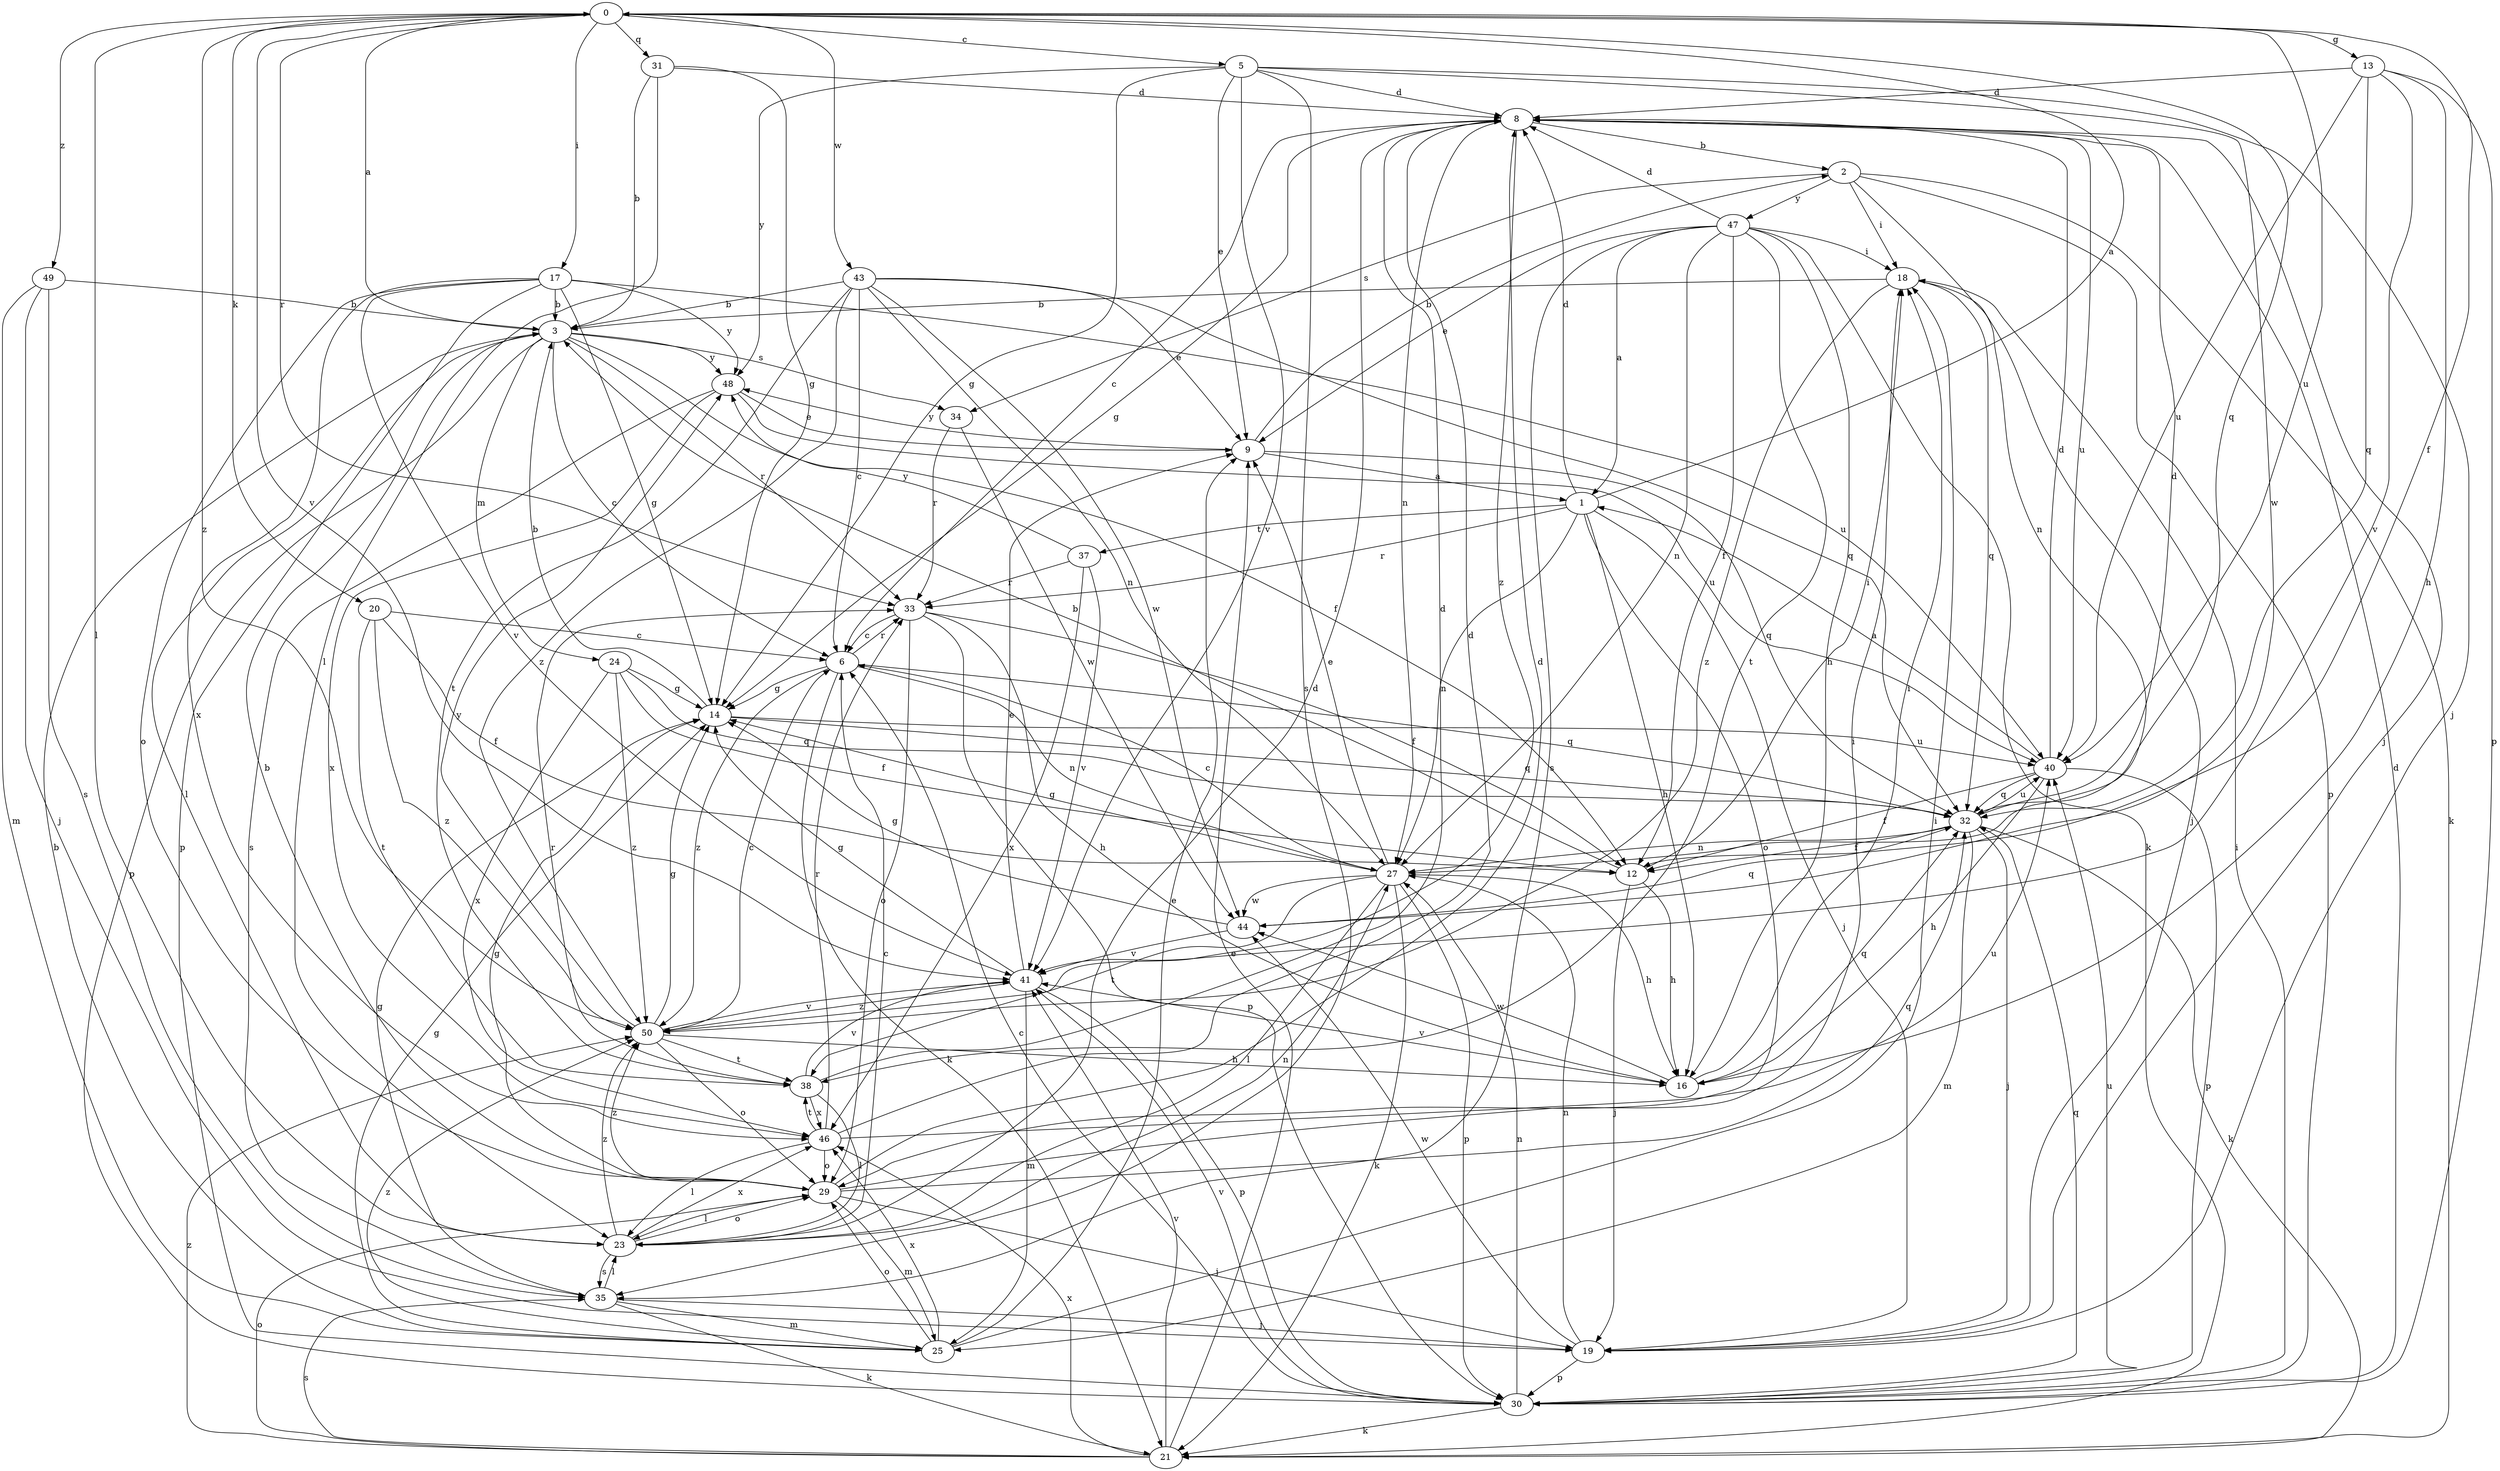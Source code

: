 strict digraph  {
0;
1;
2;
3;
5;
6;
8;
9;
12;
13;
14;
16;
17;
18;
19;
20;
21;
23;
24;
25;
27;
29;
30;
31;
32;
33;
34;
35;
37;
38;
40;
41;
43;
44;
46;
47;
48;
49;
50;
0 -> 5  [label=c];
0 -> 12  [label=f];
0 -> 13  [label=g];
0 -> 17  [label=i];
0 -> 20  [label=k];
0 -> 23  [label=l];
0 -> 31  [label=q];
0 -> 32  [label=q];
0 -> 33  [label=r];
0 -> 40  [label=u];
0 -> 41  [label=v];
0 -> 43  [label=w];
0 -> 49  [label=z];
0 -> 50  [label=z];
1 -> 0  [label=a];
1 -> 8  [label=d];
1 -> 16  [label=h];
1 -> 19  [label=j];
1 -> 27  [label=n];
1 -> 29  [label=o];
1 -> 33  [label=r];
1 -> 37  [label=t];
2 -> 18  [label=i];
2 -> 21  [label=k];
2 -> 27  [label=n];
2 -> 30  [label=p];
2 -> 34  [label=s];
2 -> 47  [label=y];
3 -> 0  [label=a];
3 -> 6  [label=c];
3 -> 12  [label=f];
3 -> 23  [label=l];
3 -> 24  [label=m];
3 -> 30  [label=p];
3 -> 33  [label=r];
3 -> 34  [label=s];
3 -> 48  [label=y];
5 -> 8  [label=d];
5 -> 9  [label=e];
5 -> 14  [label=g];
5 -> 19  [label=j];
5 -> 35  [label=s];
5 -> 41  [label=v];
5 -> 44  [label=w];
5 -> 48  [label=y];
6 -> 14  [label=g];
6 -> 21  [label=k];
6 -> 27  [label=n];
6 -> 32  [label=q];
6 -> 33  [label=r];
6 -> 50  [label=z];
8 -> 2  [label=b];
8 -> 6  [label=c];
8 -> 14  [label=g];
8 -> 19  [label=j];
8 -> 27  [label=n];
8 -> 40  [label=u];
8 -> 50  [label=z];
9 -> 1  [label=a];
9 -> 2  [label=b];
9 -> 32  [label=q];
9 -> 48  [label=y];
12 -> 3  [label=b];
12 -> 16  [label=h];
12 -> 18  [label=i];
12 -> 19  [label=j];
13 -> 8  [label=d];
13 -> 16  [label=h];
13 -> 30  [label=p];
13 -> 32  [label=q];
13 -> 40  [label=u];
13 -> 41  [label=v];
14 -> 3  [label=b];
14 -> 32  [label=q];
14 -> 40  [label=u];
16 -> 18  [label=i];
16 -> 32  [label=q];
16 -> 41  [label=v];
16 -> 44  [label=w];
17 -> 3  [label=b];
17 -> 14  [label=g];
17 -> 29  [label=o];
17 -> 30  [label=p];
17 -> 40  [label=u];
17 -> 41  [label=v];
17 -> 46  [label=x];
17 -> 48  [label=y];
18 -> 3  [label=b];
18 -> 19  [label=j];
18 -> 32  [label=q];
18 -> 50  [label=z];
19 -> 27  [label=n];
19 -> 30  [label=p];
19 -> 44  [label=w];
20 -> 6  [label=c];
20 -> 12  [label=f];
20 -> 38  [label=t];
20 -> 50  [label=z];
21 -> 9  [label=e];
21 -> 29  [label=o];
21 -> 35  [label=s];
21 -> 41  [label=v];
21 -> 46  [label=x];
21 -> 50  [label=z];
23 -> 6  [label=c];
23 -> 8  [label=d];
23 -> 27  [label=n];
23 -> 29  [label=o];
23 -> 35  [label=s];
23 -> 46  [label=x];
23 -> 50  [label=z];
24 -> 12  [label=f];
24 -> 14  [label=g];
24 -> 32  [label=q];
24 -> 46  [label=x];
24 -> 50  [label=z];
25 -> 3  [label=b];
25 -> 9  [label=e];
25 -> 14  [label=g];
25 -> 18  [label=i];
25 -> 29  [label=o];
25 -> 46  [label=x];
25 -> 50  [label=z];
27 -> 6  [label=c];
27 -> 9  [label=e];
27 -> 14  [label=g];
27 -> 16  [label=h];
27 -> 21  [label=k];
27 -> 23  [label=l];
27 -> 30  [label=p];
27 -> 38  [label=t];
27 -> 44  [label=w];
29 -> 3  [label=b];
29 -> 8  [label=d];
29 -> 14  [label=g];
29 -> 18  [label=i];
29 -> 19  [label=j];
29 -> 23  [label=l];
29 -> 25  [label=m];
29 -> 32  [label=q];
29 -> 50  [label=z];
30 -> 6  [label=c];
30 -> 8  [label=d];
30 -> 18  [label=i];
30 -> 21  [label=k];
30 -> 27  [label=n];
30 -> 32  [label=q];
30 -> 40  [label=u];
30 -> 41  [label=v];
31 -> 3  [label=b];
31 -> 8  [label=d];
31 -> 14  [label=g];
31 -> 23  [label=l];
32 -> 8  [label=d];
32 -> 12  [label=f];
32 -> 19  [label=j];
32 -> 21  [label=k];
32 -> 25  [label=m];
32 -> 27  [label=n];
32 -> 40  [label=u];
33 -> 6  [label=c];
33 -> 12  [label=f];
33 -> 16  [label=h];
33 -> 29  [label=o];
33 -> 30  [label=p];
34 -> 33  [label=r];
34 -> 44  [label=w];
35 -> 14  [label=g];
35 -> 19  [label=j];
35 -> 21  [label=k];
35 -> 23  [label=l];
35 -> 25  [label=m];
37 -> 33  [label=r];
37 -> 41  [label=v];
37 -> 46  [label=x];
37 -> 48  [label=y];
38 -> 8  [label=d];
38 -> 23  [label=l];
38 -> 33  [label=r];
38 -> 41  [label=v];
38 -> 46  [label=x];
40 -> 1  [label=a];
40 -> 8  [label=d];
40 -> 12  [label=f];
40 -> 16  [label=h];
40 -> 30  [label=p];
40 -> 32  [label=q];
41 -> 9  [label=e];
41 -> 14  [label=g];
41 -> 25  [label=m];
41 -> 30  [label=p];
41 -> 50  [label=z];
43 -> 3  [label=b];
43 -> 6  [label=c];
43 -> 9  [label=e];
43 -> 27  [label=n];
43 -> 32  [label=q];
43 -> 38  [label=t];
43 -> 44  [label=w];
43 -> 50  [label=z];
44 -> 14  [label=g];
44 -> 32  [label=q];
44 -> 41  [label=v];
46 -> 8  [label=d];
46 -> 23  [label=l];
46 -> 29  [label=o];
46 -> 33  [label=r];
46 -> 38  [label=t];
46 -> 40  [label=u];
47 -> 1  [label=a];
47 -> 8  [label=d];
47 -> 9  [label=e];
47 -> 12  [label=f];
47 -> 16  [label=h];
47 -> 18  [label=i];
47 -> 21  [label=k];
47 -> 27  [label=n];
47 -> 35  [label=s];
47 -> 38  [label=t];
48 -> 9  [label=e];
48 -> 35  [label=s];
48 -> 40  [label=u];
48 -> 46  [label=x];
49 -> 3  [label=b];
49 -> 19  [label=j];
49 -> 25  [label=m];
49 -> 35  [label=s];
50 -> 6  [label=c];
50 -> 14  [label=g];
50 -> 16  [label=h];
50 -> 29  [label=o];
50 -> 38  [label=t];
50 -> 41  [label=v];
50 -> 48  [label=y];
}
